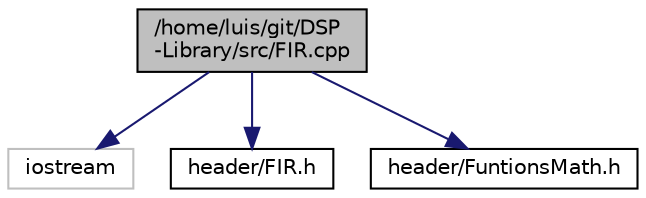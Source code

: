 digraph "/home/luis/git/DSP-Library/src/FIR.cpp"
{
  edge [fontname="Helvetica",fontsize="10",labelfontname="Helvetica",labelfontsize="10"];
  node [fontname="Helvetica",fontsize="10",shape=record];
  Node1 [label="/home/luis/git/DSP\l-Library/src/FIR.cpp",height=0.2,width=0.4,color="black", fillcolor="grey75", style="filled", fontcolor="black"];
  Node1 -> Node2 [color="midnightblue",fontsize="10",style="solid",fontname="Helvetica"];
  Node2 [label="iostream",height=0.2,width=0.4,color="grey75", fillcolor="white", style="filled"];
  Node1 -> Node3 [color="midnightblue",fontsize="10",style="solid",fontname="Helvetica"];
  Node3 [label="header/FIR.h",height=0.2,width=0.4,color="black", fillcolor="white", style="filled",URL="$FIR_8h.html"];
  Node1 -> Node4 [color="midnightblue",fontsize="10",style="solid",fontname="Helvetica"];
  Node4 [label="header/FuntionsMath.h",height=0.2,width=0.4,color="black", fillcolor="white", style="filled",URL="$FuntionsMath_8h.html"];
}
